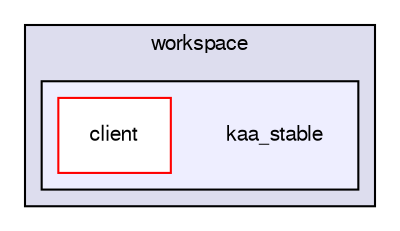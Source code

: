 digraph "/var/lib/jenkins/workspace/kaa_stable" {
  bgcolor=transparent;
  compound=true
  node [ fontsize="10", fontname="FreeSans"];
  edge [ labelfontsize="10", labelfontname="FreeSans"];
  subgraph clusterdir_1dcd01091481739a08e0557cc0b23ccc {
    graph [ bgcolor="#ddddee", pencolor="black", label="workspace" fontname="FreeSans", fontsize="10", URL="dir_1dcd01091481739a08e0557cc0b23ccc.html"]
  subgraph clusterdir_d7b0042018cb484b50cebfa408fb48b7 {
    graph [ bgcolor="#eeeeff", pencolor="black", label="" URL="dir_d7b0042018cb484b50cebfa408fb48b7.html"];
    dir_d7b0042018cb484b50cebfa408fb48b7 [shape=plaintext label="kaa_stable"];
    dir_0a5fd502bb931b6e9a534d9cfc3b757b [shape=box label="client" color="red" fillcolor="white" style="filled" URL="dir_0a5fd502bb931b6e9a534d9cfc3b757b.html"];
  }
  }
}
